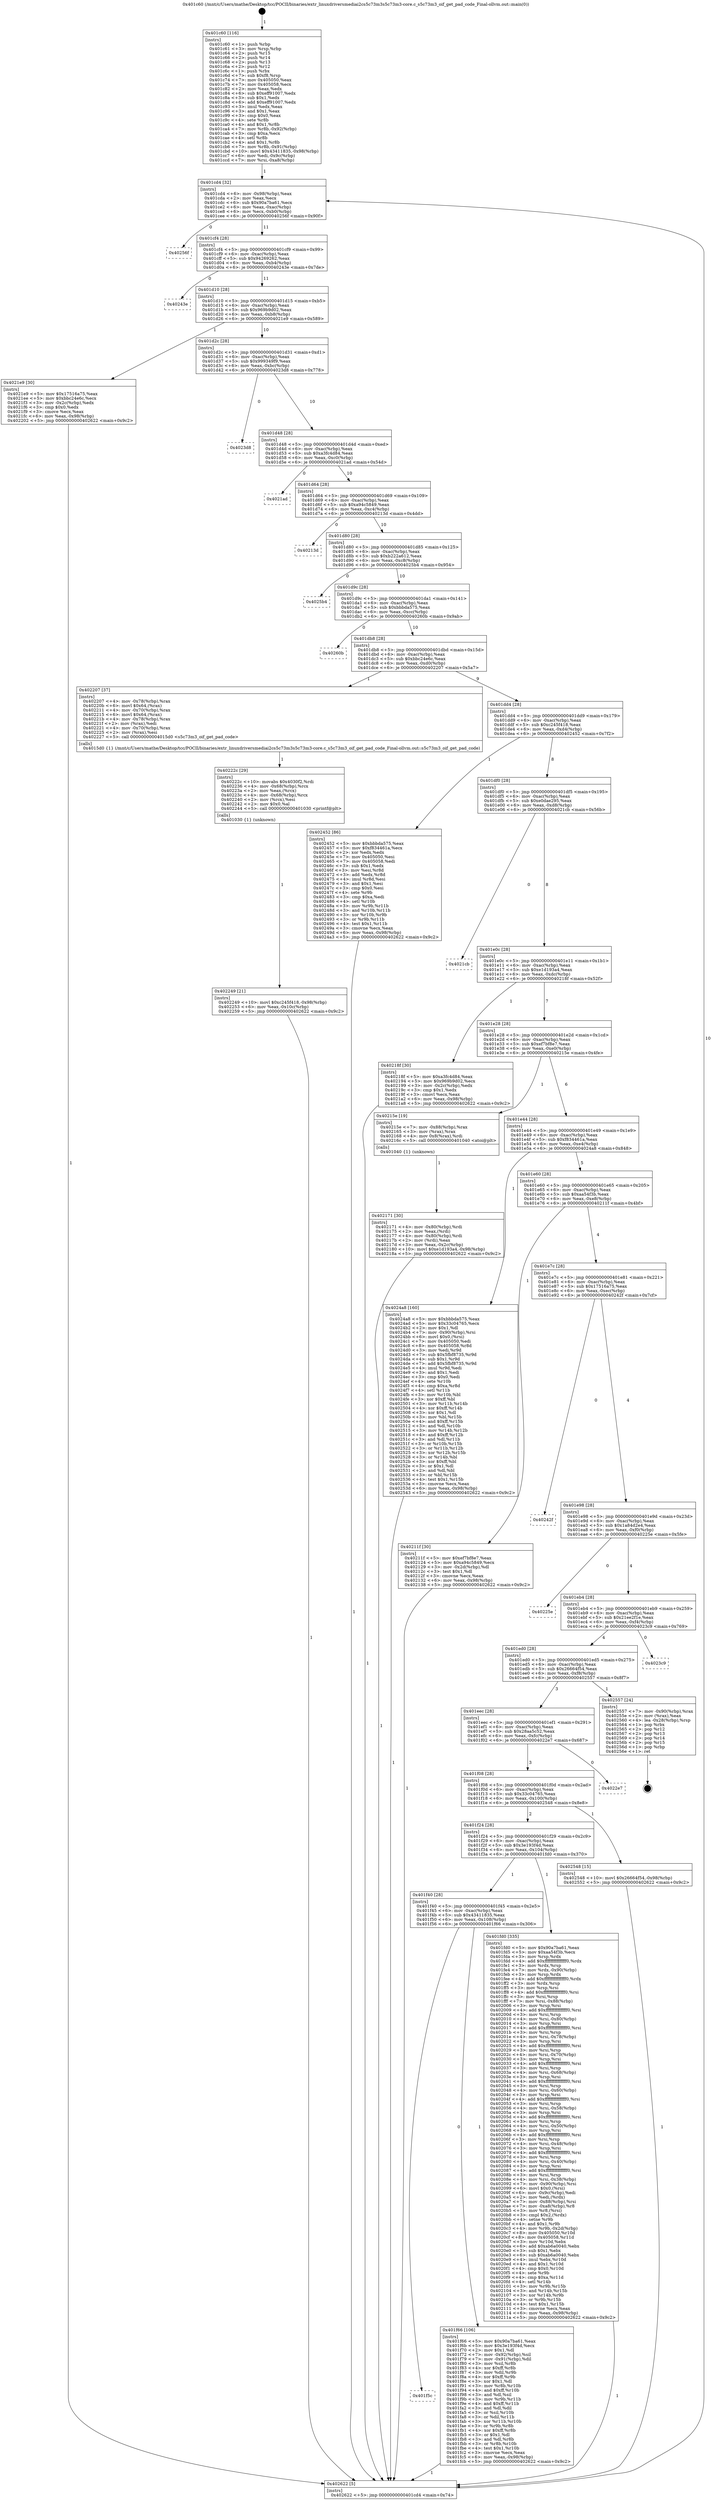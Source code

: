 digraph "0x401c60" {
  label = "0x401c60 (/mnt/c/Users/mathe/Desktop/tcc/POCII/binaries/extr_linuxdriversmediai2cs5c73m3s5c73m3-core.c_s5c73m3_oif_get_pad_code_Final-ollvm.out::main(0))"
  labelloc = "t"
  node[shape=record]

  Entry [label="",width=0.3,height=0.3,shape=circle,fillcolor=black,style=filled]
  "0x401cd4" [label="{
     0x401cd4 [32]\l
     | [instrs]\l
     &nbsp;&nbsp;0x401cd4 \<+6\>: mov -0x98(%rbp),%eax\l
     &nbsp;&nbsp;0x401cda \<+2\>: mov %eax,%ecx\l
     &nbsp;&nbsp;0x401cdc \<+6\>: sub $0x90a7ba61,%ecx\l
     &nbsp;&nbsp;0x401ce2 \<+6\>: mov %eax,-0xac(%rbp)\l
     &nbsp;&nbsp;0x401ce8 \<+6\>: mov %ecx,-0xb0(%rbp)\l
     &nbsp;&nbsp;0x401cee \<+6\>: je 000000000040256f \<main+0x90f\>\l
  }"]
  "0x40256f" [label="{
     0x40256f\l
  }", style=dashed]
  "0x401cf4" [label="{
     0x401cf4 [28]\l
     | [instrs]\l
     &nbsp;&nbsp;0x401cf4 \<+5\>: jmp 0000000000401cf9 \<main+0x99\>\l
     &nbsp;&nbsp;0x401cf9 \<+6\>: mov -0xac(%rbp),%eax\l
     &nbsp;&nbsp;0x401cff \<+5\>: sub $0x94269262,%eax\l
     &nbsp;&nbsp;0x401d04 \<+6\>: mov %eax,-0xb4(%rbp)\l
     &nbsp;&nbsp;0x401d0a \<+6\>: je 000000000040243e \<main+0x7de\>\l
  }"]
  Exit [label="",width=0.3,height=0.3,shape=circle,fillcolor=black,style=filled,peripheries=2]
  "0x40243e" [label="{
     0x40243e\l
  }", style=dashed]
  "0x401d10" [label="{
     0x401d10 [28]\l
     | [instrs]\l
     &nbsp;&nbsp;0x401d10 \<+5\>: jmp 0000000000401d15 \<main+0xb5\>\l
     &nbsp;&nbsp;0x401d15 \<+6\>: mov -0xac(%rbp),%eax\l
     &nbsp;&nbsp;0x401d1b \<+5\>: sub $0x969b9d02,%eax\l
     &nbsp;&nbsp;0x401d20 \<+6\>: mov %eax,-0xb8(%rbp)\l
     &nbsp;&nbsp;0x401d26 \<+6\>: je 00000000004021e9 \<main+0x589\>\l
  }"]
  "0x402249" [label="{
     0x402249 [21]\l
     | [instrs]\l
     &nbsp;&nbsp;0x402249 \<+10\>: movl $0xc245f418,-0x98(%rbp)\l
     &nbsp;&nbsp;0x402253 \<+6\>: mov %eax,-0x10c(%rbp)\l
     &nbsp;&nbsp;0x402259 \<+5\>: jmp 0000000000402622 \<main+0x9c2\>\l
  }"]
  "0x4021e9" [label="{
     0x4021e9 [30]\l
     | [instrs]\l
     &nbsp;&nbsp;0x4021e9 \<+5\>: mov $0x17516a75,%eax\l
     &nbsp;&nbsp;0x4021ee \<+5\>: mov $0xbbc24e6c,%ecx\l
     &nbsp;&nbsp;0x4021f3 \<+3\>: mov -0x2c(%rbp),%edx\l
     &nbsp;&nbsp;0x4021f6 \<+3\>: cmp $0x0,%edx\l
     &nbsp;&nbsp;0x4021f9 \<+3\>: cmove %ecx,%eax\l
     &nbsp;&nbsp;0x4021fc \<+6\>: mov %eax,-0x98(%rbp)\l
     &nbsp;&nbsp;0x402202 \<+5\>: jmp 0000000000402622 \<main+0x9c2\>\l
  }"]
  "0x401d2c" [label="{
     0x401d2c [28]\l
     | [instrs]\l
     &nbsp;&nbsp;0x401d2c \<+5\>: jmp 0000000000401d31 \<main+0xd1\>\l
     &nbsp;&nbsp;0x401d31 \<+6\>: mov -0xac(%rbp),%eax\l
     &nbsp;&nbsp;0x401d37 \<+5\>: sub $0x999349f9,%eax\l
     &nbsp;&nbsp;0x401d3c \<+6\>: mov %eax,-0xbc(%rbp)\l
     &nbsp;&nbsp;0x401d42 \<+6\>: je 00000000004023d8 \<main+0x778\>\l
  }"]
  "0x40222c" [label="{
     0x40222c [29]\l
     | [instrs]\l
     &nbsp;&nbsp;0x40222c \<+10\>: movabs $0x4030f2,%rdi\l
     &nbsp;&nbsp;0x402236 \<+4\>: mov -0x68(%rbp),%rcx\l
     &nbsp;&nbsp;0x40223a \<+2\>: mov %eax,(%rcx)\l
     &nbsp;&nbsp;0x40223c \<+4\>: mov -0x68(%rbp),%rcx\l
     &nbsp;&nbsp;0x402240 \<+2\>: mov (%rcx),%esi\l
     &nbsp;&nbsp;0x402242 \<+2\>: mov $0x0,%al\l
     &nbsp;&nbsp;0x402244 \<+5\>: call 0000000000401030 \<printf@plt\>\l
     | [calls]\l
     &nbsp;&nbsp;0x401030 \{1\} (unknown)\l
  }"]
  "0x4023d8" [label="{
     0x4023d8\l
  }", style=dashed]
  "0x401d48" [label="{
     0x401d48 [28]\l
     | [instrs]\l
     &nbsp;&nbsp;0x401d48 \<+5\>: jmp 0000000000401d4d \<main+0xed\>\l
     &nbsp;&nbsp;0x401d4d \<+6\>: mov -0xac(%rbp),%eax\l
     &nbsp;&nbsp;0x401d53 \<+5\>: sub $0xa3fc4d84,%eax\l
     &nbsp;&nbsp;0x401d58 \<+6\>: mov %eax,-0xc0(%rbp)\l
     &nbsp;&nbsp;0x401d5e \<+6\>: je 00000000004021ad \<main+0x54d\>\l
  }"]
  "0x402171" [label="{
     0x402171 [30]\l
     | [instrs]\l
     &nbsp;&nbsp;0x402171 \<+4\>: mov -0x80(%rbp),%rdi\l
     &nbsp;&nbsp;0x402175 \<+2\>: mov %eax,(%rdi)\l
     &nbsp;&nbsp;0x402177 \<+4\>: mov -0x80(%rbp),%rdi\l
     &nbsp;&nbsp;0x40217b \<+2\>: mov (%rdi),%eax\l
     &nbsp;&nbsp;0x40217d \<+3\>: mov %eax,-0x2c(%rbp)\l
     &nbsp;&nbsp;0x402180 \<+10\>: movl $0xe1d193a4,-0x98(%rbp)\l
     &nbsp;&nbsp;0x40218a \<+5\>: jmp 0000000000402622 \<main+0x9c2\>\l
  }"]
  "0x4021ad" [label="{
     0x4021ad\l
  }", style=dashed]
  "0x401d64" [label="{
     0x401d64 [28]\l
     | [instrs]\l
     &nbsp;&nbsp;0x401d64 \<+5\>: jmp 0000000000401d69 \<main+0x109\>\l
     &nbsp;&nbsp;0x401d69 \<+6\>: mov -0xac(%rbp),%eax\l
     &nbsp;&nbsp;0x401d6f \<+5\>: sub $0xa94c5849,%eax\l
     &nbsp;&nbsp;0x401d74 \<+6\>: mov %eax,-0xc4(%rbp)\l
     &nbsp;&nbsp;0x401d7a \<+6\>: je 000000000040213d \<main+0x4dd\>\l
  }"]
  "0x401c60" [label="{
     0x401c60 [116]\l
     | [instrs]\l
     &nbsp;&nbsp;0x401c60 \<+1\>: push %rbp\l
     &nbsp;&nbsp;0x401c61 \<+3\>: mov %rsp,%rbp\l
     &nbsp;&nbsp;0x401c64 \<+2\>: push %r15\l
     &nbsp;&nbsp;0x401c66 \<+2\>: push %r14\l
     &nbsp;&nbsp;0x401c68 \<+2\>: push %r13\l
     &nbsp;&nbsp;0x401c6a \<+2\>: push %r12\l
     &nbsp;&nbsp;0x401c6c \<+1\>: push %rbx\l
     &nbsp;&nbsp;0x401c6d \<+7\>: sub $0xf8,%rsp\l
     &nbsp;&nbsp;0x401c74 \<+7\>: mov 0x405050,%eax\l
     &nbsp;&nbsp;0x401c7b \<+7\>: mov 0x405058,%ecx\l
     &nbsp;&nbsp;0x401c82 \<+2\>: mov %eax,%edx\l
     &nbsp;&nbsp;0x401c84 \<+6\>: sub $0xeff91007,%edx\l
     &nbsp;&nbsp;0x401c8a \<+3\>: sub $0x1,%edx\l
     &nbsp;&nbsp;0x401c8d \<+6\>: add $0xeff91007,%edx\l
     &nbsp;&nbsp;0x401c93 \<+3\>: imul %edx,%eax\l
     &nbsp;&nbsp;0x401c96 \<+3\>: and $0x1,%eax\l
     &nbsp;&nbsp;0x401c99 \<+3\>: cmp $0x0,%eax\l
     &nbsp;&nbsp;0x401c9c \<+4\>: sete %r8b\l
     &nbsp;&nbsp;0x401ca0 \<+4\>: and $0x1,%r8b\l
     &nbsp;&nbsp;0x401ca4 \<+7\>: mov %r8b,-0x92(%rbp)\l
     &nbsp;&nbsp;0x401cab \<+3\>: cmp $0xa,%ecx\l
     &nbsp;&nbsp;0x401cae \<+4\>: setl %r8b\l
     &nbsp;&nbsp;0x401cb2 \<+4\>: and $0x1,%r8b\l
     &nbsp;&nbsp;0x401cb6 \<+7\>: mov %r8b,-0x91(%rbp)\l
     &nbsp;&nbsp;0x401cbd \<+10\>: movl $0x43411835,-0x98(%rbp)\l
     &nbsp;&nbsp;0x401cc7 \<+6\>: mov %edi,-0x9c(%rbp)\l
     &nbsp;&nbsp;0x401ccd \<+7\>: mov %rsi,-0xa8(%rbp)\l
  }"]
  "0x40213d" [label="{
     0x40213d\l
  }", style=dashed]
  "0x401d80" [label="{
     0x401d80 [28]\l
     | [instrs]\l
     &nbsp;&nbsp;0x401d80 \<+5\>: jmp 0000000000401d85 \<main+0x125\>\l
     &nbsp;&nbsp;0x401d85 \<+6\>: mov -0xac(%rbp),%eax\l
     &nbsp;&nbsp;0x401d8b \<+5\>: sub $0xb222a612,%eax\l
     &nbsp;&nbsp;0x401d90 \<+6\>: mov %eax,-0xc8(%rbp)\l
     &nbsp;&nbsp;0x401d96 \<+6\>: je 00000000004025b4 \<main+0x954\>\l
  }"]
  "0x402622" [label="{
     0x402622 [5]\l
     | [instrs]\l
     &nbsp;&nbsp;0x402622 \<+5\>: jmp 0000000000401cd4 \<main+0x74\>\l
  }"]
  "0x4025b4" [label="{
     0x4025b4\l
  }", style=dashed]
  "0x401d9c" [label="{
     0x401d9c [28]\l
     | [instrs]\l
     &nbsp;&nbsp;0x401d9c \<+5\>: jmp 0000000000401da1 \<main+0x141\>\l
     &nbsp;&nbsp;0x401da1 \<+6\>: mov -0xac(%rbp),%eax\l
     &nbsp;&nbsp;0x401da7 \<+5\>: sub $0xbbbda575,%eax\l
     &nbsp;&nbsp;0x401dac \<+6\>: mov %eax,-0xcc(%rbp)\l
     &nbsp;&nbsp;0x401db2 \<+6\>: je 000000000040260b \<main+0x9ab\>\l
  }"]
  "0x401f5c" [label="{
     0x401f5c\l
  }", style=dashed]
  "0x40260b" [label="{
     0x40260b\l
  }", style=dashed]
  "0x401db8" [label="{
     0x401db8 [28]\l
     | [instrs]\l
     &nbsp;&nbsp;0x401db8 \<+5\>: jmp 0000000000401dbd \<main+0x15d\>\l
     &nbsp;&nbsp;0x401dbd \<+6\>: mov -0xac(%rbp),%eax\l
     &nbsp;&nbsp;0x401dc3 \<+5\>: sub $0xbbc24e6c,%eax\l
     &nbsp;&nbsp;0x401dc8 \<+6\>: mov %eax,-0xd0(%rbp)\l
     &nbsp;&nbsp;0x401dce \<+6\>: je 0000000000402207 \<main+0x5a7\>\l
  }"]
  "0x401f66" [label="{
     0x401f66 [106]\l
     | [instrs]\l
     &nbsp;&nbsp;0x401f66 \<+5\>: mov $0x90a7ba61,%eax\l
     &nbsp;&nbsp;0x401f6b \<+5\>: mov $0x3e193f4d,%ecx\l
     &nbsp;&nbsp;0x401f70 \<+2\>: mov $0x1,%dl\l
     &nbsp;&nbsp;0x401f72 \<+7\>: mov -0x92(%rbp),%sil\l
     &nbsp;&nbsp;0x401f79 \<+7\>: mov -0x91(%rbp),%dil\l
     &nbsp;&nbsp;0x401f80 \<+3\>: mov %sil,%r8b\l
     &nbsp;&nbsp;0x401f83 \<+4\>: xor $0xff,%r8b\l
     &nbsp;&nbsp;0x401f87 \<+3\>: mov %dil,%r9b\l
     &nbsp;&nbsp;0x401f8a \<+4\>: xor $0xff,%r9b\l
     &nbsp;&nbsp;0x401f8e \<+3\>: xor $0x1,%dl\l
     &nbsp;&nbsp;0x401f91 \<+3\>: mov %r8b,%r10b\l
     &nbsp;&nbsp;0x401f94 \<+4\>: and $0xff,%r10b\l
     &nbsp;&nbsp;0x401f98 \<+3\>: and %dl,%sil\l
     &nbsp;&nbsp;0x401f9b \<+3\>: mov %r9b,%r11b\l
     &nbsp;&nbsp;0x401f9e \<+4\>: and $0xff,%r11b\l
     &nbsp;&nbsp;0x401fa2 \<+3\>: and %dl,%dil\l
     &nbsp;&nbsp;0x401fa5 \<+3\>: or %sil,%r10b\l
     &nbsp;&nbsp;0x401fa8 \<+3\>: or %dil,%r11b\l
     &nbsp;&nbsp;0x401fab \<+3\>: xor %r11b,%r10b\l
     &nbsp;&nbsp;0x401fae \<+3\>: or %r9b,%r8b\l
     &nbsp;&nbsp;0x401fb1 \<+4\>: xor $0xff,%r8b\l
     &nbsp;&nbsp;0x401fb5 \<+3\>: or $0x1,%dl\l
     &nbsp;&nbsp;0x401fb8 \<+3\>: and %dl,%r8b\l
     &nbsp;&nbsp;0x401fbb \<+3\>: or %r8b,%r10b\l
     &nbsp;&nbsp;0x401fbe \<+4\>: test $0x1,%r10b\l
     &nbsp;&nbsp;0x401fc2 \<+3\>: cmovne %ecx,%eax\l
     &nbsp;&nbsp;0x401fc5 \<+6\>: mov %eax,-0x98(%rbp)\l
     &nbsp;&nbsp;0x401fcb \<+5\>: jmp 0000000000402622 \<main+0x9c2\>\l
  }"]
  "0x402207" [label="{
     0x402207 [37]\l
     | [instrs]\l
     &nbsp;&nbsp;0x402207 \<+4\>: mov -0x78(%rbp),%rax\l
     &nbsp;&nbsp;0x40220b \<+6\>: movl $0x64,(%rax)\l
     &nbsp;&nbsp;0x402211 \<+4\>: mov -0x70(%rbp),%rax\l
     &nbsp;&nbsp;0x402215 \<+6\>: movl $0x64,(%rax)\l
     &nbsp;&nbsp;0x40221b \<+4\>: mov -0x78(%rbp),%rax\l
     &nbsp;&nbsp;0x40221f \<+2\>: mov (%rax),%edi\l
     &nbsp;&nbsp;0x402221 \<+4\>: mov -0x70(%rbp),%rax\l
     &nbsp;&nbsp;0x402225 \<+2\>: mov (%rax),%esi\l
     &nbsp;&nbsp;0x402227 \<+5\>: call 00000000004015d0 \<s5c73m3_oif_get_pad_code\>\l
     | [calls]\l
     &nbsp;&nbsp;0x4015d0 \{1\} (/mnt/c/Users/mathe/Desktop/tcc/POCII/binaries/extr_linuxdriversmediai2cs5c73m3s5c73m3-core.c_s5c73m3_oif_get_pad_code_Final-ollvm.out::s5c73m3_oif_get_pad_code)\l
  }"]
  "0x401dd4" [label="{
     0x401dd4 [28]\l
     | [instrs]\l
     &nbsp;&nbsp;0x401dd4 \<+5\>: jmp 0000000000401dd9 \<main+0x179\>\l
     &nbsp;&nbsp;0x401dd9 \<+6\>: mov -0xac(%rbp),%eax\l
     &nbsp;&nbsp;0x401ddf \<+5\>: sub $0xc245f418,%eax\l
     &nbsp;&nbsp;0x401de4 \<+6\>: mov %eax,-0xd4(%rbp)\l
     &nbsp;&nbsp;0x401dea \<+6\>: je 0000000000402452 \<main+0x7f2\>\l
  }"]
  "0x401f40" [label="{
     0x401f40 [28]\l
     | [instrs]\l
     &nbsp;&nbsp;0x401f40 \<+5\>: jmp 0000000000401f45 \<main+0x2e5\>\l
     &nbsp;&nbsp;0x401f45 \<+6\>: mov -0xac(%rbp),%eax\l
     &nbsp;&nbsp;0x401f4b \<+5\>: sub $0x43411835,%eax\l
     &nbsp;&nbsp;0x401f50 \<+6\>: mov %eax,-0x108(%rbp)\l
     &nbsp;&nbsp;0x401f56 \<+6\>: je 0000000000401f66 \<main+0x306\>\l
  }"]
  "0x402452" [label="{
     0x402452 [86]\l
     | [instrs]\l
     &nbsp;&nbsp;0x402452 \<+5\>: mov $0xbbbda575,%eax\l
     &nbsp;&nbsp;0x402457 \<+5\>: mov $0xf834461a,%ecx\l
     &nbsp;&nbsp;0x40245c \<+2\>: xor %edx,%edx\l
     &nbsp;&nbsp;0x40245e \<+7\>: mov 0x405050,%esi\l
     &nbsp;&nbsp;0x402465 \<+7\>: mov 0x405058,%edi\l
     &nbsp;&nbsp;0x40246c \<+3\>: sub $0x1,%edx\l
     &nbsp;&nbsp;0x40246f \<+3\>: mov %esi,%r8d\l
     &nbsp;&nbsp;0x402472 \<+3\>: add %edx,%r8d\l
     &nbsp;&nbsp;0x402475 \<+4\>: imul %r8d,%esi\l
     &nbsp;&nbsp;0x402479 \<+3\>: and $0x1,%esi\l
     &nbsp;&nbsp;0x40247c \<+3\>: cmp $0x0,%esi\l
     &nbsp;&nbsp;0x40247f \<+4\>: sete %r9b\l
     &nbsp;&nbsp;0x402483 \<+3\>: cmp $0xa,%edi\l
     &nbsp;&nbsp;0x402486 \<+4\>: setl %r10b\l
     &nbsp;&nbsp;0x40248a \<+3\>: mov %r9b,%r11b\l
     &nbsp;&nbsp;0x40248d \<+3\>: and %r10b,%r11b\l
     &nbsp;&nbsp;0x402490 \<+3\>: xor %r10b,%r9b\l
     &nbsp;&nbsp;0x402493 \<+3\>: or %r9b,%r11b\l
     &nbsp;&nbsp;0x402496 \<+4\>: test $0x1,%r11b\l
     &nbsp;&nbsp;0x40249a \<+3\>: cmovne %ecx,%eax\l
     &nbsp;&nbsp;0x40249d \<+6\>: mov %eax,-0x98(%rbp)\l
     &nbsp;&nbsp;0x4024a3 \<+5\>: jmp 0000000000402622 \<main+0x9c2\>\l
  }"]
  "0x401df0" [label="{
     0x401df0 [28]\l
     | [instrs]\l
     &nbsp;&nbsp;0x401df0 \<+5\>: jmp 0000000000401df5 \<main+0x195\>\l
     &nbsp;&nbsp;0x401df5 \<+6\>: mov -0xac(%rbp),%eax\l
     &nbsp;&nbsp;0x401dfb \<+5\>: sub $0xe0dae295,%eax\l
     &nbsp;&nbsp;0x401e00 \<+6\>: mov %eax,-0xd8(%rbp)\l
     &nbsp;&nbsp;0x401e06 \<+6\>: je 00000000004021cb \<main+0x56b\>\l
  }"]
  "0x401fd0" [label="{
     0x401fd0 [335]\l
     | [instrs]\l
     &nbsp;&nbsp;0x401fd0 \<+5\>: mov $0x90a7ba61,%eax\l
     &nbsp;&nbsp;0x401fd5 \<+5\>: mov $0xaa54f3b,%ecx\l
     &nbsp;&nbsp;0x401fda \<+3\>: mov %rsp,%rdx\l
     &nbsp;&nbsp;0x401fdd \<+4\>: add $0xfffffffffffffff0,%rdx\l
     &nbsp;&nbsp;0x401fe1 \<+3\>: mov %rdx,%rsp\l
     &nbsp;&nbsp;0x401fe4 \<+7\>: mov %rdx,-0x90(%rbp)\l
     &nbsp;&nbsp;0x401feb \<+3\>: mov %rsp,%rdx\l
     &nbsp;&nbsp;0x401fee \<+4\>: add $0xfffffffffffffff0,%rdx\l
     &nbsp;&nbsp;0x401ff2 \<+3\>: mov %rdx,%rsp\l
     &nbsp;&nbsp;0x401ff5 \<+3\>: mov %rsp,%rsi\l
     &nbsp;&nbsp;0x401ff8 \<+4\>: add $0xfffffffffffffff0,%rsi\l
     &nbsp;&nbsp;0x401ffc \<+3\>: mov %rsi,%rsp\l
     &nbsp;&nbsp;0x401fff \<+7\>: mov %rsi,-0x88(%rbp)\l
     &nbsp;&nbsp;0x402006 \<+3\>: mov %rsp,%rsi\l
     &nbsp;&nbsp;0x402009 \<+4\>: add $0xfffffffffffffff0,%rsi\l
     &nbsp;&nbsp;0x40200d \<+3\>: mov %rsi,%rsp\l
     &nbsp;&nbsp;0x402010 \<+4\>: mov %rsi,-0x80(%rbp)\l
     &nbsp;&nbsp;0x402014 \<+3\>: mov %rsp,%rsi\l
     &nbsp;&nbsp;0x402017 \<+4\>: add $0xfffffffffffffff0,%rsi\l
     &nbsp;&nbsp;0x40201b \<+3\>: mov %rsi,%rsp\l
     &nbsp;&nbsp;0x40201e \<+4\>: mov %rsi,-0x78(%rbp)\l
     &nbsp;&nbsp;0x402022 \<+3\>: mov %rsp,%rsi\l
     &nbsp;&nbsp;0x402025 \<+4\>: add $0xfffffffffffffff0,%rsi\l
     &nbsp;&nbsp;0x402029 \<+3\>: mov %rsi,%rsp\l
     &nbsp;&nbsp;0x40202c \<+4\>: mov %rsi,-0x70(%rbp)\l
     &nbsp;&nbsp;0x402030 \<+3\>: mov %rsp,%rsi\l
     &nbsp;&nbsp;0x402033 \<+4\>: add $0xfffffffffffffff0,%rsi\l
     &nbsp;&nbsp;0x402037 \<+3\>: mov %rsi,%rsp\l
     &nbsp;&nbsp;0x40203a \<+4\>: mov %rsi,-0x68(%rbp)\l
     &nbsp;&nbsp;0x40203e \<+3\>: mov %rsp,%rsi\l
     &nbsp;&nbsp;0x402041 \<+4\>: add $0xfffffffffffffff0,%rsi\l
     &nbsp;&nbsp;0x402045 \<+3\>: mov %rsi,%rsp\l
     &nbsp;&nbsp;0x402048 \<+4\>: mov %rsi,-0x60(%rbp)\l
     &nbsp;&nbsp;0x40204c \<+3\>: mov %rsp,%rsi\l
     &nbsp;&nbsp;0x40204f \<+4\>: add $0xfffffffffffffff0,%rsi\l
     &nbsp;&nbsp;0x402053 \<+3\>: mov %rsi,%rsp\l
     &nbsp;&nbsp;0x402056 \<+4\>: mov %rsi,-0x58(%rbp)\l
     &nbsp;&nbsp;0x40205a \<+3\>: mov %rsp,%rsi\l
     &nbsp;&nbsp;0x40205d \<+4\>: add $0xfffffffffffffff0,%rsi\l
     &nbsp;&nbsp;0x402061 \<+3\>: mov %rsi,%rsp\l
     &nbsp;&nbsp;0x402064 \<+4\>: mov %rsi,-0x50(%rbp)\l
     &nbsp;&nbsp;0x402068 \<+3\>: mov %rsp,%rsi\l
     &nbsp;&nbsp;0x40206b \<+4\>: add $0xfffffffffffffff0,%rsi\l
     &nbsp;&nbsp;0x40206f \<+3\>: mov %rsi,%rsp\l
     &nbsp;&nbsp;0x402072 \<+4\>: mov %rsi,-0x48(%rbp)\l
     &nbsp;&nbsp;0x402076 \<+3\>: mov %rsp,%rsi\l
     &nbsp;&nbsp;0x402079 \<+4\>: add $0xfffffffffffffff0,%rsi\l
     &nbsp;&nbsp;0x40207d \<+3\>: mov %rsi,%rsp\l
     &nbsp;&nbsp;0x402080 \<+4\>: mov %rsi,-0x40(%rbp)\l
     &nbsp;&nbsp;0x402084 \<+3\>: mov %rsp,%rsi\l
     &nbsp;&nbsp;0x402087 \<+4\>: add $0xfffffffffffffff0,%rsi\l
     &nbsp;&nbsp;0x40208b \<+3\>: mov %rsi,%rsp\l
     &nbsp;&nbsp;0x40208e \<+4\>: mov %rsi,-0x38(%rbp)\l
     &nbsp;&nbsp;0x402092 \<+7\>: mov -0x90(%rbp),%rsi\l
     &nbsp;&nbsp;0x402099 \<+6\>: movl $0x0,(%rsi)\l
     &nbsp;&nbsp;0x40209f \<+6\>: mov -0x9c(%rbp),%edi\l
     &nbsp;&nbsp;0x4020a5 \<+2\>: mov %edi,(%rdx)\l
     &nbsp;&nbsp;0x4020a7 \<+7\>: mov -0x88(%rbp),%rsi\l
     &nbsp;&nbsp;0x4020ae \<+7\>: mov -0xa8(%rbp),%r8\l
     &nbsp;&nbsp;0x4020b5 \<+3\>: mov %r8,(%rsi)\l
     &nbsp;&nbsp;0x4020b8 \<+3\>: cmpl $0x2,(%rdx)\l
     &nbsp;&nbsp;0x4020bb \<+4\>: setne %r9b\l
     &nbsp;&nbsp;0x4020bf \<+4\>: and $0x1,%r9b\l
     &nbsp;&nbsp;0x4020c3 \<+4\>: mov %r9b,-0x2d(%rbp)\l
     &nbsp;&nbsp;0x4020c7 \<+8\>: mov 0x405050,%r10d\l
     &nbsp;&nbsp;0x4020cf \<+8\>: mov 0x405058,%r11d\l
     &nbsp;&nbsp;0x4020d7 \<+3\>: mov %r10d,%ebx\l
     &nbsp;&nbsp;0x4020da \<+6\>: add $0xab6a0040,%ebx\l
     &nbsp;&nbsp;0x4020e0 \<+3\>: sub $0x1,%ebx\l
     &nbsp;&nbsp;0x4020e3 \<+6\>: sub $0xab6a0040,%ebx\l
     &nbsp;&nbsp;0x4020e9 \<+4\>: imul %ebx,%r10d\l
     &nbsp;&nbsp;0x4020ed \<+4\>: and $0x1,%r10d\l
     &nbsp;&nbsp;0x4020f1 \<+4\>: cmp $0x0,%r10d\l
     &nbsp;&nbsp;0x4020f5 \<+4\>: sete %r9b\l
     &nbsp;&nbsp;0x4020f9 \<+4\>: cmp $0xa,%r11d\l
     &nbsp;&nbsp;0x4020fd \<+4\>: setl %r14b\l
     &nbsp;&nbsp;0x402101 \<+3\>: mov %r9b,%r15b\l
     &nbsp;&nbsp;0x402104 \<+3\>: and %r14b,%r15b\l
     &nbsp;&nbsp;0x402107 \<+3\>: xor %r14b,%r9b\l
     &nbsp;&nbsp;0x40210a \<+3\>: or %r9b,%r15b\l
     &nbsp;&nbsp;0x40210d \<+4\>: test $0x1,%r15b\l
     &nbsp;&nbsp;0x402111 \<+3\>: cmovne %ecx,%eax\l
     &nbsp;&nbsp;0x402114 \<+6\>: mov %eax,-0x98(%rbp)\l
     &nbsp;&nbsp;0x40211a \<+5\>: jmp 0000000000402622 \<main+0x9c2\>\l
  }"]
  "0x4021cb" [label="{
     0x4021cb\l
  }", style=dashed]
  "0x401e0c" [label="{
     0x401e0c [28]\l
     | [instrs]\l
     &nbsp;&nbsp;0x401e0c \<+5\>: jmp 0000000000401e11 \<main+0x1b1\>\l
     &nbsp;&nbsp;0x401e11 \<+6\>: mov -0xac(%rbp),%eax\l
     &nbsp;&nbsp;0x401e17 \<+5\>: sub $0xe1d193a4,%eax\l
     &nbsp;&nbsp;0x401e1c \<+6\>: mov %eax,-0xdc(%rbp)\l
     &nbsp;&nbsp;0x401e22 \<+6\>: je 000000000040218f \<main+0x52f\>\l
  }"]
  "0x401f24" [label="{
     0x401f24 [28]\l
     | [instrs]\l
     &nbsp;&nbsp;0x401f24 \<+5\>: jmp 0000000000401f29 \<main+0x2c9\>\l
     &nbsp;&nbsp;0x401f29 \<+6\>: mov -0xac(%rbp),%eax\l
     &nbsp;&nbsp;0x401f2f \<+5\>: sub $0x3e193f4d,%eax\l
     &nbsp;&nbsp;0x401f34 \<+6\>: mov %eax,-0x104(%rbp)\l
     &nbsp;&nbsp;0x401f3a \<+6\>: je 0000000000401fd0 \<main+0x370\>\l
  }"]
  "0x40218f" [label="{
     0x40218f [30]\l
     | [instrs]\l
     &nbsp;&nbsp;0x40218f \<+5\>: mov $0xa3fc4d84,%eax\l
     &nbsp;&nbsp;0x402194 \<+5\>: mov $0x969b9d02,%ecx\l
     &nbsp;&nbsp;0x402199 \<+3\>: mov -0x2c(%rbp),%edx\l
     &nbsp;&nbsp;0x40219c \<+3\>: cmp $0x1,%edx\l
     &nbsp;&nbsp;0x40219f \<+3\>: cmovl %ecx,%eax\l
     &nbsp;&nbsp;0x4021a2 \<+6\>: mov %eax,-0x98(%rbp)\l
     &nbsp;&nbsp;0x4021a8 \<+5\>: jmp 0000000000402622 \<main+0x9c2\>\l
  }"]
  "0x401e28" [label="{
     0x401e28 [28]\l
     | [instrs]\l
     &nbsp;&nbsp;0x401e28 \<+5\>: jmp 0000000000401e2d \<main+0x1cd\>\l
     &nbsp;&nbsp;0x401e2d \<+6\>: mov -0xac(%rbp),%eax\l
     &nbsp;&nbsp;0x401e33 \<+5\>: sub $0xef7bf8e7,%eax\l
     &nbsp;&nbsp;0x401e38 \<+6\>: mov %eax,-0xe0(%rbp)\l
     &nbsp;&nbsp;0x401e3e \<+6\>: je 000000000040215e \<main+0x4fe\>\l
  }"]
  "0x402548" [label="{
     0x402548 [15]\l
     | [instrs]\l
     &nbsp;&nbsp;0x402548 \<+10\>: movl $0x26664f54,-0x98(%rbp)\l
     &nbsp;&nbsp;0x402552 \<+5\>: jmp 0000000000402622 \<main+0x9c2\>\l
  }"]
  "0x40215e" [label="{
     0x40215e [19]\l
     | [instrs]\l
     &nbsp;&nbsp;0x40215e \<+7\>: mov -0x88(%rbp),%rax\l
     &nbsp;&nbsp;0x402165 \<+3\>: mov (%rax),%rax\l
     &nbsp;&nbsp;0x402168 \<+4\>: mov 0x8(%rax),%rdi\l
     &nbsp;&nbsp;0x40216c \<+5\>: call 0000000000401040 \<atoi@plt\>\l
     | [calls]\l
     &nbsp;&nbsp;0x401040 \{1\} (unknown)\l
  }"]
  "0x401e44" [label="{
     0x401e44 [28]\l
     | [instrs]\l
     &nbsp;&nbsp;0x401e44 \<+5\>: jmp 0000000000401e49 \<main+0x1e9\>\l
     &nbsp;&nbsp;0x401e49 \<+6\>: mov -0xac(%rbp),%eax\l
     &nbsp;&nbsp;0x401e4f \<+5\>: sub $0xf834461a,%eax\l
     &nbsp;&nbsp;0x401e54 \<+6\>: mov %eax,-0xe4(%rbp)\l
     &nbsp;&nbsp;0x401e5a \<+6\>: je 00000000004024a8 \<main+0x848\>\l
  }"]
  "0x401f08" [label="{
     0x401f08 [28]\l
     | [instrs]\l
     &nbsp;&nbsp;0x401f08 \<+5\>: jmp 0000000000401f0d \<main+0x2ad\>\l
     &nbsp;&nbsp;0x401f0d \<+6\>: mov -0xac(%rbp),%eax\l
     &nbsp;&nbsp;0x401f13 \<+5\>: sub $0x33c04765,%eax\l
     &nbsp;&nbsp;0x401f18 \<+6\>: mov %eax,-0x100(%rbp)\l
     &nbsp;&nbsp;0x401f1e \<+6\>: je 0000000000402548 \<main+0x8e8\>\l
  }"]
  "0x4024a8" [label="{
     0x4024a8 [160]\l
     | [instrs]\l
     &nbsp;&nbsp;0x4024a8 \<+5\>: mov $0xbbbda575,%eax\l
     &nbsp;&nbsp;0x4024ad \<+5\>: mov $0x33c04765,%ecx\l
     &nbsp;&nbsp;0x4024b2 \<+2\>: mov $0x1,%dl\l
     &nbsp;&nbsp;0x4024b4 \<+7\>: mov -0x90(%rbp),%rsi\l
     &nbsp;&nbsp;0x4024bb \<+6\>: movl $0x0,(%rsi)\l
     &nbsp;&nbsp;0x4024c1 \<+7\>: mov 0x405050,%edi\l
     &nbsp;&nbsp;0x4024c8 \<+8\>: mov 0x405058,%r8d\l
     &nbsp;&nbsp;0x4024d0 \<+3\>: mov %edi,%r9d\l
     &nbsp;&nbsp;0x4024d3 \<+7\>: sub $0x5fbf8735,%r9d\l
     &nbsp;&nbsp;0x4024da \<+4\>: sub $0x1,%r9d\l
     &nbsp;&nbsp;0x4024de \<+7\>: add $0x5fbf8735,%r9d\l
     &nbsp;&nbsp;0x4024e5 \<+4\>: imul %r9d,%edi\l
     &nbsp;&nbsp;0x4024e9 \<+3\>: and $0x1,%edi\l
     &nbsp;&nbsp;0x4024ec \<+3\>: cmp $0x0,%edi\l
     &nbsp;&nbsp;0x4024ef \<+4\>: sete %r10b\l
     &nbsp;&nbsp;0x4024f3 \<+4\>: cmp $0xa,%r8d\l
     &nbsp;&nbsp;0x4024f7 \<+4\>: setl %r11b\l
     &nbsp;&nbsp;0x4024fb \<+3\>: mov %r10b,%bl\l
     &nbsp;&nbsp;0x4024fe \<+3\>: xor $0xff,%bl\l
     &nbsp;&nbsp;0x402501 \<+3\>: mov %r11b,%r14b\l
     &nbsp;&nbsp;0x402504 \<+4\>: xor $0xff,%r14b\l
     &nbsp;&nbsp;0x402508 \<+3\>: xor $0x1,%dl\l
     &nbsp;&nbsp;0x40250b \<+3\>: mov %bl,%r15b\l
     &nbsp;&nbsp;0x40250e \<+4\>: and $0xff,%r15b\l
     &nbsp;&nbsp;0x402512 \<+3\>: and %dl,%r10b\l
     &nbsp;&nbsp;0x402515 \<+3\>: mov %r14b,%r12b\l
     &nbsp;&nbsp;0x402518 \<+4\>: and $0xff,%r12b\l
     &nbsp;&nbsp;0x40251c \<+3\>: and %dl,%r11b\l
     &nbsp;&nbsp;0x40251f \<+3\>: or %r10b,%r15b\l
     &nbsp;&nbsp;0x402522 \<+3\>: or %r11b,%r12b\l
     &nbsp;&nbsp;0x402525 \<+3\>: xor %r12b,%r15b\l
     &nbsp;&nbsp;0x402528 \<+3\>: or %r14b,%bl\l
     &nbsp;&nbsp;0x40252b \<+3\>: xor $0xff,%bl\l
     &nbsp;&nbsp;0x40252e \<+3\>: or $0x1,%dl\l
     &nbsp;&nbsp;0x402531 \<+2\>: and %dl,%bl\l
     &nbsp;&nbsp;0x402533 \<+3\>: or %bl,%r15b\l
     &nbsp;&nbsp;0x402536 \<+4\>: test $0x1,%r15b\l
     &nbsp;&nbsp;0x40253a \<+3\>: cmovne %ecx,%eax\l
     &nbsp;&nbsp;0x40253d \<+6\>: mov %eax,-0x98(%rbp)\l
     &nbsp;&nbsp;0x402543 \<+5\>: jmp 0000000000402622 \<main+0x9c2\>\l
  }"]
  "0x401e60" [label="{
     0x401e60 [28]\l
     | [instrs]\l
     &nbsp;&nbsp;0x401e60 \<+5\>: jmp 0000000000401e65 \<main+0x205\>\l
     &nbsp;&nbsp;0x401e65 \<+6\>: mov -0xac(%rbp),%eax\l
     &nbsp;&nbsp;0x401e6b \<+5\>: sub $0xaa54f3b,%eax\l
     &nbsp;&nbsp;0x401e70 \<+6\>: mov %eax,-0xe8(%rbp)\l
     &nbsp;&nbsp;0x401e76 \<+6\>: je 000000000040211f \<main+0x4bf\>\l
  }"]
  "0x4022e7" [label="{
     0x4022e7\l
  }", style=dashed]
  "0x40211f" [label="{
     0x40211f [30]\l
     | [instrs]\l
     &nbsp;&nbsp;0x40211f \<+5\>: mov $0xef7bf8e7,%eax\l
     &nbsp;&nbsp;0x402124 \<+5\>: mov $0xa94c5849,%ecx\l
     &nbsp;&nbsp;0x402129 \<+3\>: mov -0x2d(%rbp),%dl\l
     &nbsp;&nbsp;0x40212c \<+3\>: test $0x1,%dl\l
     &nbsp;&nbsp;0x40212f \<+3\>: cmovne %ecx,%eax\l
     &nbsp;&nbsp;0x402132 \<+6\>: mov %eax,-0x98(%rbp)\l
     &nbsp;&nbsp;0x402138 \<+5\>: jmp 0000000000402622 \<main+0x9c2\>\l
  }"]
  "0x401e7c" [label="{
     0x401e7c [28]\l
     | [instrs]\l
     &nbsp;&nbsp;0x401e7c \<+5\>: jmp 0000000000401e81 \<main+0x221\>\l
     &nbsp;&nbsp;0x401e81 \<+6\>: mov -0xac(%rbp),%eax\l
     &nbsp;&nbsp;0x401e87 \<+5\>: sub $0x17516a75,%eax\l
     &nbsp;&nbsp;0x401e8c \<+6\>: mov %eax,-0xec(%rbp)\l
     &nbsp;&nbsp;0x401e92 \<+6\>: je 000000000040242f \<main+0x7cf\>\l
  }"]
  "0x401eec" [label="{
     0x401eec [28]\l
     | [instrs]\l
     &nbsp;&nbsp;0x401eec \<+5\>: jmp 0000000000401ef1 \<main+0x291\>\l
     &nbsp;&nbsp;0x401ef1 \<+6\>: mov -0xac(%rbp),%eax\l
     &nbsp;&nbsp;0x401ef7 \<+5\>: sub $0x28aa5c52,%eax\l
     &nbsp;&nbsp;0x401efc \<+6\>: mov %eax,-0xfc(%rbp)\l
     &nbsp;&nbsp;0x401f02 \<+6\>: je 00000000004022e7 \<main+0x687\>\l
  }"]
  "0x40242f" [label="{
     0x40242f\l
  }", style=dashed]
  "0x401e98" [label="{
     0x401e98 [28]\l
     | [instrs]\l
     &nbsp;&nbsp;0x401e98 \<+5\>: jmp 0000000000401e9d \<main+0x23d\>\l
     &nbsp;&nbsp;0x401e9d \<+6\>: mov -0xac(%rbp),%eax\l
     &nbsp;&nbsp;0x401ea3 \<+5\>: sub $0x1a84d2e4,%eax\l
     &nbsp;&nbsp;0x401ea8 \<+6\>: mov %eax,-0xf0(%rbp)\l
     &nbsp;&nbsp;0x401eae \<+6\>: je 000000000040225e \<main+0x5fe\>\l
  }"]
  "0x402557" [label="{
     0x402557 [24]\l
     | [instrs]\l
     &nbsp;&nbsp;0x402557 \<+7\>: mov -0x90(%rbp),%rax\l
     &nbsp;&nbsp;0x40255e \<+2\>: mov (%rax),%eax\l
     &nbsp;&nbsp;0x402560 \<+4\>: lea -0x28(%rbp),%rsp\l
     &nbsp;&nbsp;0x402564 \<+1\>: pop %rbx\l
     &nbsp;&nbsp;0x402565 \<+2\>: pop %r12\l
     &nbsp;&nbsp;0x402567 \<+2\>: pop %r13\l
     &nbsp;&nbsp;0x402569 \<+2\>: pop %r14\l
     &nbsp;&nbsp;0x40256b \<+2\>: pop %r15\l
     &nbsp;&nbsp;0x40256d \<+1\>: pop %rbp\l
     &nbsp;&nbsp;0x40256e \<+1\>: ret\l
  }"]
  "0x40225e" [label="{
     0x40225e\l
  }", style=dashed]
  "0x401eb4" [label="{
     0x401eb4 [28]\l
     | [instrs]\l
     &nbsp;&nbsp;0x401eb4 \<+5\>: jmp 0000000000401eb9 \<main+0x259\>\l
     &nbsp;&nbsp;0x401eb9 \<+6\>: mov -0xac(%rbp),%eax\l
     &nbsp;&nbsp;0x401ebf \<+5\>: sub $0x21ee2f1e,%eax\l
     &nbsp;&nbsp;0x401ec4 \<+6\>: mov %eax,-0xf4(%rbp)\l
     &nbsp;&nbsp;0x401eca \<+6\>: je 00000000004023c9 \<main+0x769\>\l
  }"]
  "0x401ed0" [label="{
     0x401ed0 [28]\l
     | [instrs]\l
     &nbsp;&nbsp;0x401ed0 \<+5\>: jmp 0000000000401ed5 \<main+0x275\>\l
     &nbsp;&nbsp;0x401ed5 \<+6\>: mov -0xac(%rbp),%eax\l
     &nbsp;&nbsp;0x401edb \<+5\>: sub $0x26664f54,%eax\l
     &nbsp;&nbsp;0x401ee0 \<+6\>: mov %eax,-0xf8(%rbp)\l
     &nbsp;&nbsp;0x401ee6 \<+6\>: je 0000000000402557 \<main+0x8f7\>\l
  }"]
  "0x4023c9" [label="{
     0x4023c9\l
  }", style=dashed]
  Entry -> "0x401c60" [label=" 1"]
  "0x401cd4" -> "0x40256f" [label=" 0"]
  "0x401cd4" -> "0x401cf4" [label=" 11"]
  "0x402557" -> Exit [label=" 1"]
  "0x401cf4" -> "0x40243e" [label=" 0"]
  "0x401cf4" -> "0x401d10" [label=" 11"]
  "0x402548" -> "0x402622" [label=" 1"]
  "0x401d10" -> "0x4021e9" [label=" 1"]
  "0x401d10" -> "0x401d2c" [label=" 10"]
  "0x4024a8" -> "0x402622" [label=" 1"]
  "0x401d2c" -> "0x4023d8" [label=" 0"]
  "0x401d2c" -> "0x401d48" [label=" 10"]
  "0x402452" -> "0x402622" [label=" 1"]
  "0x401d48" -> "0x4021ad" [label=" 0"]
  "0x401d48" -> "0x401d64" [label=" 10"]
  "0x402249" -> "0x402622" [label=" 1"]
  "0x401d64" -> "0x40213d" [label=" 0"]
  "0x401d64" -> "0x401d80" [label=" 10"]
  "0x402207" -> "0x40222c" [label=" 1"]
  "0x401d80" -> "0x4025b4" [label=" 0"]
  "0x401d80" -> "0x401d9c" [label=" 10"]
  "0x4021e9" -> "0x402622" [label=" 1"]
  "0x401d9c" -> "0x40260b" [label=" 0"]
  "0x401d9c" -> "0x401db8" [label=" 10"]
  "0x40218f" -> "0x402622" [label=" 1"]
  "0x401db8" -> "0x402207" [label=" 1"]
  "0x401db8" -> "0x401dd4" [label=" 9"]
  "0x402171" -> "0x402622" [label=" 1"]
  "0x401dd4" -> "0x402452" [label=" 1"]
  "0x401dd4" -> "0x401df0" [label=" 8"]
  "0x40211f" -> "0x402622" [label=" 1"]
  "0x401df0" -> "0x4021cb" [label=" 0"]
  "0x401df0" -> "0x401e0c" [label=" 8"]
  "0x401fd0" -> "0x402622" [label=" 1"]
  "0x401e0c" -> "0x40218f" [label=" 1"]
  "0x401e0c" -> "0x401e28" [label=" 7"]
  "0x402622" -> "0x401cd4" [label=" 10"]
  "0x401e28" -> "0x40215e" [label=" 1"]
  "0x401e28" -> "0x401e44" [label=" 6"]
  "0x401c60" -> "0x401cd4" [label=" 1"]
  "0x401e44" -> "0x4024a8" [label=" 1"]
  "0x401e44" -> "0x401e60" [label=" 5"]
  "0x401f40" -> "0x401f5c" [label=" 0"]
  "0x401e60" -> "0x40211f" [label=" 1"]
  "0x401e60" -> "0x401e7c" [label=" 4"]
  "0x401f40" -> "0x401f66" [label=" 1"]
  "0x401e7c" -> "0x40242f" [label=" 0"]
  "0x401e7c" -> "0x401e98" [label=" 4"]
  "0x401f24" -> "0x401f40" [label=" 1"]
  "0x401e98" -> "0x40225e" [label=" 0"]
  "0x401e98" -> "0x401eb4" [label=" 4"]
  "0x401f24" -> "0x401fd0" [label=" 1"]
  "0x401eb4" -> "0x4023c9" [label=" 0"]
  "0x401eb4" -> "0x401ed0" [label=" 4"]
  "0x40222c" -> "0x402249" [label=" 1"]
  "0x401ed0" -> "0x402557" [label=" 1"]
  "0x401ed0" -> "0x401eec" [label=" 3"]
  "0x40215e" -> "0x402171" [label=" 1"]
  "0x401eec" -> "0x4022e7" [label=" 0"]
  "0x401eec" -> "0x401f08" [label=" 3"]
  "0x401f66" -> "0x402622" [label=" 1"]
  "0x401f08" -> "0x402548" [label=" 1"]
  "0x401f08" -> "0x401f24" [label=" 2"]
}
